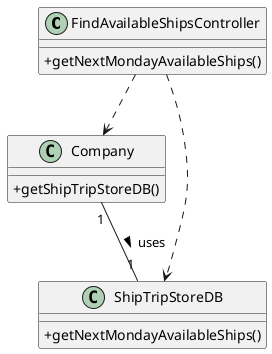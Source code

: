 @startuml
skinparam classAttributeIconSize 0

class FindAvailableShipsController{
    +getNextMondayAvailableShips()
}

class Company {
    +getShipTripStoreDB()
}

class ShipTripStoreDB {
    +getNextMondayAvailableShips()
}

FindAvailableShipsController ..> Company
FindAvailableShipsController ..> ShipTripStoreDB
Company "1" -- "1" ShipTripStoreDB : uses >

@enduml
